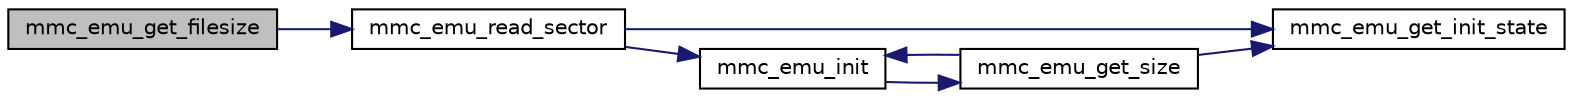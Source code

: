digraph G
{
  edge [fontname="Helvetica",fontsize="10",labelfontname="Helvetica",labelfontsize="10"];
  node [fontname="Helvetica",fontsize="10",shape=record];
  rankdir="LR";
  Node1 [label="mmc_emu_get_filesize",height=0.2,width=0.4,color="black", fillcolor="grey75", style="filled" fontcolor="black"];
  Node1 -> Node2 [color="midnightblue",fontsize="10",style="solid",fontname="Helvetica"];
  Node2 [label="mmc_emu_read_sector",height=0.2,width=0.4,color="black", fillcolor="white", style="filled",URL="$mmc-emu_8h.html#a9d15df2f3ea11d22f9c8a316e1fad965"];
  Node2 -> Node3 [color="midnightblue",fontsize="10",style="solid",fontname="Helvetica"];
  Node3 [label="mmc_emu_get_init_state",height=0.2,width=0.4,color="black", fillcolor="white", style="filled",URL="$mmc-emu_8h.html#a9713f38ad215f9fa39949a6f068f2b7d"];
  Node2 -> Node4 [color="midnightblue",fontsize="10",style="solid",fontname="Helvetica"];
  Node4 [label="mmc_emu_init",height=0.2,width=0.4,color="black", fillcolor="white", style="filled",URL="$mmc-emu_8h.html#ab4fc9f8caf4c79352cb259ef70b06d38"];
  Node4 -> Node5 [color="midnightblue",fontsize="10",style="solid",fontname="Helvetica"];
  Node5 [label="mmc_emu_get_size",height=0.2,width=0.4,color="black", fillcolor="white", style="filled",URL="$mmc-emu_8h.html#a4210b74e60ef7cd34612dadb6a197090"];
  Node5 -> Node3 [color="midnightblue",fontsize="10",style="solid",fontname="Helvetica"];
  Node5 -> Node4 [color="midnightblue",fontsize="10",style="solid",fontname="Helvetica"];
}
